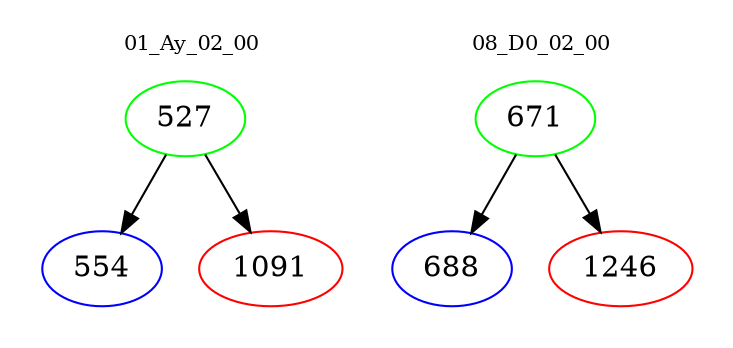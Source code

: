 digraph{
subgraph cluster_0 {
color = white
label = "01_Ay_02_00";
fontsize=10;
T0_527 [label="527", color="green"]
T0_527 -> T0_554 [color="black"]
T0_554 [label="554", color="blue"]
T0_527 -> T0_1091 [color="black"]
T0_1091 [label="1091", color="red"]
}
subgraph cluster_1 {
color = white
label = "08_D0_02_00";
fontsize=10;
T1_671 [label="671", color="green"]
T1_671 -> T1_688 [color="black"]
T1_688 [label="688", color="blue"]
T1_671 -> T1_1246 [color="black"]
T1_1246 [label="1246", color="red"]
}
}
